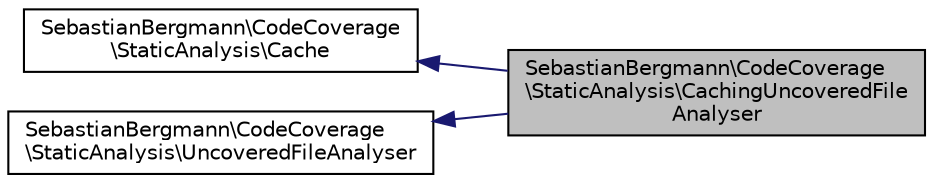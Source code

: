 digraph "SebastianBergmann\CodeCoverage\StaticAnalysis\CachingUncoveredFileAnalyser"
{
  edge [fontname="Helvetica",fontsize="10",labelfontname="Helvetica",labelfontsize="10"];
  node [fontname="Helvetica",fontsize="10",shape=record];
  rankdir="LR";
  Node3 [label="SebastianBergmann\\CodeCoverage\l\\StaticAnalysis\\CachingUncoveredFile\lAnalyser",height=0.2,width=0.4,color="black", fillcolor="grey75", style="filled", fontcolor="black"];
  Node4 -> Node3 [dir="back",color="midnightblue",fontsize="10",style="solid",fontname="Helvetica"];
  Node4 [label="SebastianBergmann\\CodeCoverage\l\\StaticAnalysis\\Cache",height=0.2,width=0.4,color="black", fillcolor="white", style="filled",URL="$classSebastianBergmann_1_1CodeCoverage_1_1StaticAnalysis_1_1Cache.html"];
  Node5 -> Node3 [dir="back",color="midnightblue",fontsize="10",style="solid",fontname="Helvetica"];
  Node5 [label="SebastianBergmann\\CodeCoverage\l\\StaticAnalysis\\UncoveredFileAnalyser",height=0.2,width=0.4,color="black", fillcolor="white", style="filled",URL="$interfaceSebastianBergmann_1_1CodeCoverage_1_1StaticAnalysis_1_1UncoveredFileAnalyser.html"];
}
